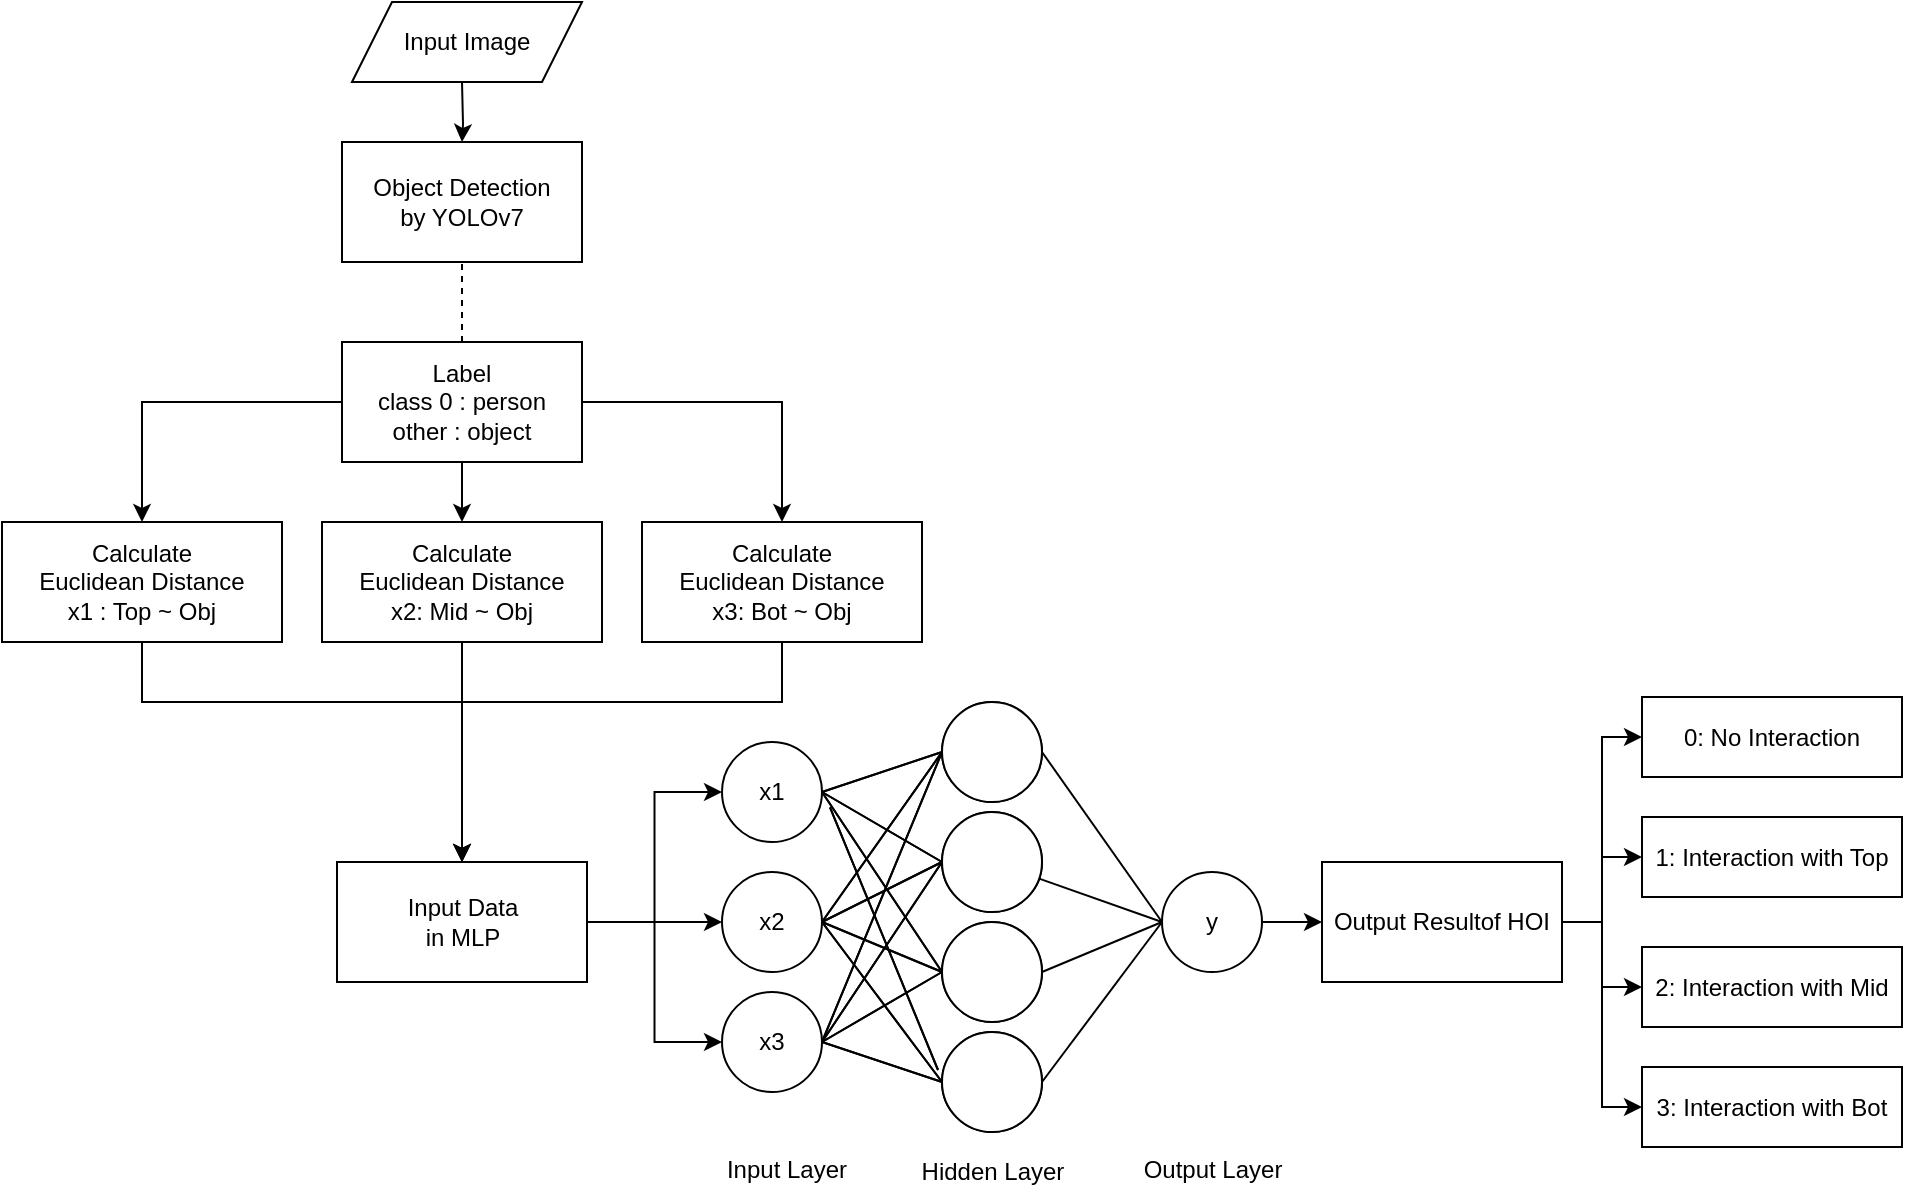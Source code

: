 <mxfile version="20.6.0" type="github">
  <diagram id="C5RBs43oDa-KdzZeNtuy" name="Page-1">
    <mxGraphModel dx="2036" dy="642" grid="1" gridSize="10" guides="1" tooltips="1" connect="1" arrows="1" fold="1" page="1" pageScale="1" pageWidth="827" pageHeight="1169" math="0" shadow="0">
      <root>
        <mxCell id="WIyWlLk6GJQsqaUBKTNV-0" />
        <mxCell id="WIyWlLk6GJQsqaUBKTNV-1" parent="WIyWlLk6GJQsqaUBKTNV-0" />
        <mxCell id="v0t2xXJ6JfGONrn_v03S-1" style="edgeStyle=orthogonalEdgeStyle;rounded=0;orthogonalLoop=1;jettySize=auto;html=1;exitX=0.5;exitY=1;exitDx=0;exitDy=0;" edge="1" parent="WIyWlLk6GJQsqaUBKTNV-1" target="v0t2xXJ6JfGONrn_v03S-0">
          <mxGeometry relative="1" as="geometry">
            <mxPoint x="50" y="70" as="sourcePoint" />
          </mxGeometry>
        </mxCell>
        <mxCell id="v0t2xXJ6JfGONrn_v03S-0" value="Object Detection&lt;br&gt;by YOLOv7" style="rounded=0;whiteSpace=wrap;html=1;" vertex="1" parent="WIyWlLk6GJQsqaUBKTNV-1">
          <mxGeometry x="-10" y="100" width="120" height="60" as="geometry" />
        </mxCell>
        <mxCell id="v0t2xXJ6JfGONrn_v03S-4" value="Input Image" style="shape=parallelogram;perimeter=parallelogramPerimeter;whiteSpace=wrap;html=1;fixedSize=1;" vertex="1" parent="WIyWlLk6GJQsqaUBKTNV-1">
          <mxGeometry x="-5" y="30" width="115" height="40" as="geometry" />
        </mxCell>
        <mxCell id="v0t2xXJ6JfGONrn_v03S-40" style="edgeStyle=orthogonalEdgeStyle;rounded=0;orthogonalLoop=1;jettySize=auto;html=1;exitX=0.5;exitY=1;exitDx=0;exitDy=0;entryX=0.5;entryY=0;entryDx=0;entryDy=0;" edge="1" parent="WIyWlLk6GJQsqaUBKTNV-1" source="v0t2xXJ6JfGONrn_v03S-7" target="v0t2xXJ6JfGONrn_v03S-19">
          <mxGeometry relative="1" as="geometry">
            <Array as="points">
              <mxPoint x="-110" y="380" />
              <mxPoint x="50" y="380" />
            </Array>
          </mxGeometry>
        </mxCell>
        <mxCell id="v0t2xXJ6JfGONrn_v03S-7" value="Calculate &lt;br&gt;Euclidean Distance&lt;br&gt;x1 : Top ~ Obj" style="rounded=0;whiteSpace=wrap;html=1;" vertex="1" parent="WIyWlLk6GJQsqaUBKTNV-1">
          <mxGeometry x="-180" y="290" width="140" height="60" as="geometry" />
        </mxCell>
        <mxCell id="v0t2xXJ6JfGONrn_v03S-16" value="" style="edgeStyle=orthogonalEdgeStyle;rounded=0;orthogonalLoop=1;jettySize=auto;html=1;" edge="1" parent="WIyWlLk6GJQsqaUBKTNV-1" source="v0t2xXJ6JfGONrn_v03S-14" target="v0t2xXJ6JfGONrn_v03S-10">
          <mxGeometry relative="1" as="geometry" />
        </mxCell>
        <mxCell id="v0t2xXJ6JfGONrn_v03S-32" style="edgeStyle=orthogonalEdgeStyle;rounded=0;orthogonalLoop=1;jettySize=auto;html=1;entryX=0.5;entryY=0;entryDx=0;entryDy=0;" edge="1" parent="WIyWlLk6GJQsqaUBKTNV-1" source="v0t2xXJ6JfGONrn_v03S-14" target="v0t2xXJ6JfGONrn_v03S-12">
          <mxGeometry relative="1" as="geometry" />
        </mxCell>
        <mxCell id="v0t2xXJ6JfGONrn_v03S-34" style="edgeStyle=orthogonalEdgeStyle;rounded=0;orthogonalLoop=1;jettySize=auto;html=1;entryX=0.5;entryY=0;entryDx=0;entryDy=0;" edge="1" parent="WIyWlLk6GJQsqaUBKTNV-1" source="v0t2xXJ6JfGONrn_v03S-14" target="v0t2xXJ6JfGONrn_v03S-7">
          <mxGeometry relative="1" as="geometry" />
        </mxCell>
        <mxCell id="v0t2xXJ6JfGONrn_v03S-14" value="Label&lt;br&gt;class 0 : person&lt;br&gt;other : object" style="rounded=0;whiteSpace=wrap;html=1;" vertex="1" parent="WIyWlLk6GJQsqaUBKTNV-1">
          <mxGeometry x="-10" y="200" width="120" height="60" as="geometry" />
        </mxCell>
        <mxCell id="v0t2xXJ6JfGONrn_v03S-65" style="edgeStyle=orthogonalEdgeStyle;rounded=0;orthogonalLoop=1;jettySize=auto;html=1;exitX=1;exitY=0.5;exitDx=0;exitDy=0;entryX=0;entryY=0.5;entryDx=0;entryDy=0;" edge="1" parent="WIyWlLk6GJQsqaUBKTNV-1" source="v0t2xXJ6JfGONrn_v03S-19" target="v0t2xXJ6JfGONrn_v03S-64">
          <mxGeometry relative="1" as="geometry">
            <mxPoint x="180" y="460" as="targetPoint" />
          </mxGeometry>
        </mxCell>
        <mxCell id="v0t2xXJ6JfGONrn_v03S-68" style="edgeStyle=orthogonalEdgeStyle;rounded=0;orthogonalLoop=1;jettySize=auto;html=1;entryX=0;entryY=0.5;entryDx=0;entryDy=0;" edge="1" parent="WIyWlLk6GJQsqaUBKTNV-1" source="v0t2xXJ6JfGONrn_v03S-19" target="v0t2xXJ6JfGONrn_v03S-66">
          <mxGeometry relative="1" as="geometry" />
        </mxCell>
        <mxCell id="v0t2xXJ6JfGONrn_v03S-69" style="edgeStyle=orthogonalEdgeStyle;rounded=0;orthogonalLoop=1;jettySize=auto;html=1;entryX=0;entryY=0.5;entryDx=0;entryDy=0;" edge="1" parent="WIyWlLk6GJQsqaUBKTNV-1" source="v0t2xXJ6JfGONrn_v03S-19" target="v0t2xXJ6JfGONrn_v03S-67">
          <mxGeometry relative="1" as="geometry" />
        </mxCell>
        <mxCell id="v0t2xXJ6JfGONrn_v03S-19" value="Input Data&lt;br&gt;in MLP" style="rounded=0;whiteSpace=wrap;html=1;" vertex="1" parent="WIyWlLk6GJQsqaUBKTNV-1">
          <mxGeometry x="-12.5" y="460" width="125" height="60" as="geometry" />
        </mxCell>
        <mxCell id="v0t2xXJ6JfGONrn_v03S-29" value="" style="endArrow=none;dashed=1;html=1;rounded=0;exitX=0.5;exitY=0;exitDx=0;exitDy=0;entryX=0.5;entryY=1;entryDx=0;entryDy=0;" edge="1" parent="WIyWlLk6GJQsqaUBKTNV-1" source="v0t2xXJ6JfGONrn_v03S-14" target="v0t2xXJ6JfGONrn_v03S-0">
          <mxGeometry width="50" height="50" relative="1" as="geometry">
            <mxPoint x="5" y="210" as="sourcePoint" />
            <mxPoint x="55" y="160" as="targetPoint" />
          </mxGeometry>
        </mxCell>
        <mxCell id="v0t2xXJ6JfGONrn_v03S-38" style="edgeStyle=orthogonalEdgeStyle;rounded=0;orthogonalLoop=1;jettySize=auto;html=1;entryX=0.5;entryY=0;entryDx=0;entryDy=0;" edge="1" parent="WIyWlLk6GJQsqaUBKTNV-1" source="v0t2xXJ6JfGONrn_v03S-10" target="v0t2xXJ6JfGONrn_v03S-19">
          <mxGeometry relative="1" as="geometry" />
        </mxCell>
        <mxCell id="v0t2xXJ6JfGONrn_v03S-10" value="Calculate&lt;br&gt;Euclidean Distance&lt;br&gt;x2: Mid ~ Obj" style="rounded=0;whiteSpace=wrap;html=1;" vertex="1" parent="WIyWlLk6GJQsqaUBKTNV-1">
          <mxGeometry x="-20" y="290" width="140" height="60" as="geometry" />
        </mxCell>
        <mxCell id="v0t2xXJ6JfGONrn_v03S-39" style="edgeStyle=orthogonalEdgeStyle;rounded=0;orthogonalLoop=1;jettySize=auto;html=1;exitX=0.5;exitY=1;exitDx=0;exitDy=0;entryX=0.5;entryY=0;entryDx=0;entryDy=0;" edge="1" parent="WIyWlLk6GJQsqaUBKTNV-1" source="v0t2xXJ6JfGONrn_v03S-12" target="v0t2xXJ6JfGONrn_v03S-19">
          <mxGeometry relative="1" as="geometry">
            <Array as="points">
              <mxPoint x="210" y="380" />
              <mxPoint x="50" y="380" />
            </Array>
          </mxGeometry>
        </mxCell>
        <mxCell id="v0t2xXJ6JfGONrn_v03S-12" value="Calculate&lt;br&gt;Euclidean Distance&lt;br&gt;x3: Bot ~ Obj" style="rounded=0;whiteSpace=wrap;html=1;" vertex="1" parent="WIyWlLk6GJQsqaUBKTNV-1">
          <mxGeometry x="140" y="290" width="140" height="60" as="geometry" />
        </mxCell>
        <mxCell id="v0t2xXJ6JfGONrn_v03S-64" value="x1" style="ellipse;whiteSpace=wrap;html=1;aspect=fixed;" vertex="1" parent="WIyWlLk6GJQsqaUBKTNV-1">
          <mxGeometry x="180" y="400" width="50" height="50" as="geometry" />
        </mxCell>
        <mxCell id="v0t2xXJ6JfGONrn_v03S-66" value="x2" style="ellipse;whiteSpace=wrap;html=1;aspect=fixed;" vertex="1" parent="WIyWlLk6GJQsqaUBKTNV-1">
          <mxGeometry x="180" y="465" width="50" height="50" as="geometry" />
        </mxCell>
        <mxCell id="v0t2xXJ6JfGONrn_v03S-67" value="x3" style="ellipse;whiteSpace=wrap;html=1;aspect=fixed;" vertex="1" parent="WIyWlLk6GJQsqaUBKTNV-1">
          <mxGeometry x="180" y="525" width="50" height="50" as="geometry" />
        </mxCell>
        <mxCell id="v0t2xXJ6JfGONrn_v03S-71" value="" style="ellipse;whiteSpace=wrap;html=1;aspect=fixed;" vertex="1" parent="WIyWlLk6GJQsqaUBKTNV-1">
          <mxGeometry x="290" y="380" width="50" height="50" as="geometry" />
        </mxCell>
        <mxCell id="v0t2xXJ6JfGONrn_v03S-72" value="" style="ellipse;whiteSpace=wrap;html=1;aspect=fixed;" vertex="1" parent="WIyWlLk6GJQsqaUBKTNV-1">
          <mxGeometry x="290" y="435" width="50" height="50" as="geometry" />
        </mxCell>
        <mxCell id="v0t2xXJ6JfGONrn_v03S-73" value="" style="ellipse;whiteSpace=wrap;html=1;aspect=fixed;" vertex="1" parent="WIyWlLk6GJQsqaUBKTNV-1">
          <mxGeometry x="290" y="545" width="50" height="50" as="geometry" />
        </mxCell>
        <mxCell id="v0t2xXJ6JfGONrn_v03S-74" value="" style="ellipse;whiteSpace=wrap;html=1;aspect=fixed;" vertex="1" parent="WIyWlLk6GJQsqaUBKTNV-1">
          <mxGeometry x="290" y="490" width="50" height="50" as="geometry" />
        </mxCell>
        <mxCell id="v0t2xXJ6JfGONrn_v03S-75" value="" style="endArrow=none;html=1;rounded=0;exitX=1;exitY=0.5;exitDx=0;exitDy=0;entryX=0;entryY=0.5;entryDx=0;entryDy=0;" edge="1" parent="WIyWlLk6GJQsqaUBKTNV-1" source="v0t2xXJ6JfGONrn_v03S-64" target="v0t2xXJ6JfGONrn_v03S-71">
          <mxGeometry width="50" height="50" relative="1" as="geometry">
            <mxPoint x="310" y="430" as="sourcePoint" />
            <mxPoint x="360" y="380" as="targetPoint" />
          </mxGeometry>
        </mxCell>
        <mxCell id="v0t2xXJ6JfGONrn_v03S-79" value="" style="endArrow=none;html=1;rounded=0;entryX=0;entryY=0.5;entryDx=0;entryDy=0;exitX=1;exitY=0.5;exitDx=0;exitDy=0;" edge="1" parent="WIyWlLk6GJQsqaUBKTNV-1" source="v0t2xXJ6JfGONrn_v03S-64" target="v0t2xXJ6JfGONrn_v03S-72">
          <mxGeometry width="50" height="50" relative="1" as="geometry">
            <mxPoint x="220" y="480" as="sourcePoint" />
            <mxPoint x="270" y="430" as="targetPoint" />
          </mxGeometry>
        </mxCell>
        <mxCell id="v0t2xXJ6JfGONrn_v03S-80" value="" style="endArrow=none;html=1;rounded=0;exitX=1;exitY=0.5;exitDx=0;exitDy=0;entryX=0;entryY=0.5;entryDx=0;entryDy=0;" edge="1" parent="WIyWlLk6GJQsqaUBKTNV-1" source="v0t2xXJ6JfGONrn_v03S-64" target="v0t2xXJ6JfGONrn_v03S-74">
          <mxGeometry width="50" height="50" relative="1" as="geometry">
            <mxPoint x="250" y="540" as="sourcePoint" />
            <mxPoint x="300" y="490" as="targetPoint" />
          </mxGeometry>
        </mxCell>
        <mxCell id="v0t2xXJ6JfGONrn_v03S-81" value="" style="endArrow=none;html=1;rounded=0;exitX=1.08;exitY=0.653;exitDx=0;exitDy=0;exitPerimeter=0;entryX=-0.04;entryY=0.38;entryDx=0;entryDy=0;entryPerimeter=0;" edge="1" parent="WIyWlLk6GJQsqaUBKTNV-1" source="v0t2xXJ6JfGONrn_v03S-64" target="v0t2xXJ6JfGONrn_v03S-73">
          <mxGeometry width="50" height="50" relative="1" as="geometry">
            <mxPoint x="230" y="560" as="sourcePoint" />
            <mxPoint x="280" y="510" as="targetPoint" />
          </mxGeometry>
        </mxCell>
        <mxCell id="v0t2xXJ6JfGONrn_v03S-82" value="" style="endArrow=none;html=1;rounded=0;exitX=1;exitY=0.5;exitDx=0;exitDy=0;entryX=0;entryY=0.5;entryDx=0;entryDy=0;" edge="1" parent="WIyWlLk6GJQsqaUBKTNV-1" source="v0t2xXJ6JfGONrn_v03S-66" target="v0t2xXJ6JfGONrn_v03S-71">
          <mxGeometry width="50" height="50" relative="1" as="geometry">
            <mxPoint x="240" y="520" as="sourcePoint" />
            <mxPoint x="290" y="470" as="targetPoint" />
          </mxGeometry>
        </mxCell>
        <mxCell id="v0t2xXJ6JfGONrn_v03S-83" value="" style="endArrow=none;html=1;rounded=0;exitX=1;exitY=0.5;exitDx=0;exitDy=0;" edge="1" parent="WIyWlLk6GJQsqaUBKTNV-1" source="v0t2xXJ6JfGONrn_v03S-66">
          <mxGeometry width="50" height="50" relative="1" as="geometry">
            <mxPoint x="270" y="510" as="sourcePoint" />
            <mxPoint x="290" y="460" as="targetPoint" />
          </mxGeometry>
        </mxCell>
        <mxCell id="v0t2xXJ6JfGONrn_v03S-84" value="" style="endArrow=none;html=1;rounded=0;exitX=1;exitY=0.5;exitDx=0;exitDy=0;entryX=0;entryY=0.5;entryDx=0;entryDy=0;" edge="1" parent="WIyWlLk6GJQsqaUBKTNV-1" source="v0t2xXJ6JfGONrn_v03S-66" target="v0t2xXJ6JfGONrn_v03S-74">
          <mxGeometry width="50" height="50" relative="1" as="geometry">
            <mxPoint x="260" y="550" as="sourcePoint" />
            <mxPoint x="310" y="500" as="targetPoint" />
          </mxGeometry>
        </mxCell>
        <mxCell id="v0t2xXJ6JfGONrn_v03S-85" value="" style="endArrow=none;html=1;rounded=0;entryX=0;entryY=0.5;entryDx=0;entryDy=0;" edge="1" parent="WIyWlLk6GJQsqaUBKTNV-1" target="v0t2xXJ6JfGONrn_v03S-73">
          <mxGeometry width="50" height="50" relative="1" as="geometry">
            <mxPoint x="230" y="490" as="sourcePoint" />
            <mxPoint x="290" y="520" as="targetPoint" />
          </mxGeometry>
        </mxCell>
        <mxCell id="v0t2xXJ6JfGONrn_v03S-86" value="" style="endArrow=none;html=1;rounded=0;exitX=1;exitY=0.5;exitDx=0;exitDy=0;" edge="1" parent="WIyWlLk6GJQsqaUBKTNV-1" source="v0t2xXJ6JfGONrn_v03S-67">
          <mxGeometry width="50" height="50" relative="1" as="geometry">
            <mxPoint x="260" y="510" as="sourcePoint" />
            <mxPoint x="290" y="405" as="targetPoint" />
          </mxGeometry>
        </mxCell>
        <mxCell id="v0t2xXJ6JfGONrn_v03S-87" value="" style="endArrow=none;html=1;rounded=0;exitX=1;exitY=0.5;exitDx=0;exitDy=0;entryX=0;entryY=0.5;entryDx=0;entryDy=0;" edge="1" parent="WIyWlLk6GJQsqaUBKTNV-1" source="v0t2xXJ6JfGONrn_v03S-67" target="v0t2xXJ6JfGONrn_v03S-72">
          <mxGeometry width="50" height="50" relative="1" as="geometry">
            <mxPoint x="250" y="590" as="sourcePoint" />
            <mxPoint x="300" y="540" as="targetPoint" />
          </mxGeometry>
        </mxCell>
        <mxCell id="v0t2xXJ6JfGONrn_v03S-88" value="" style="endArrow=none;html=1;rounded=0;exitX=1;exitY=0.5;exitDx=0;exitDy=0;entryX=0;entryY=0.5;entryDx=0;entryDy=0;" edge="1" parent="WIyWlLk6GJQsqaUBKTNV-1" source="v0t2xXJ6JfGONrn_v03S-67" target="v0t2xXJ6JfGONrn_v03S-74">
          <mxGeometry width="50" height="50" relative="1" as="geometry">
            <mxPoint x="260" y="590" as="sourcePoint" />
            <mxPoint x="310" y="540" as="targetPoint" />
          </mxGeometry>
        </mxCell>
        <mxCell id="v0t2xXJ6JfGONrn_v03S-89" value="" style="endArrow=none;html=1;rounded=0;exitX=1;exitY=0.5;exitDx=0;exitDy=0;" edge="1" parent="WIyWlLk6GJQsqaUBKTNV-1" source="v0t2xXJ6JfGONrn_v03S-67">
          <mxGeometry width="50" height="50" relative="1" as="geometry">
            <mxPoint x="250" y="590" as="sourcePoint" />
            <mxPoint x="290" y="570" as="targetPoint" />
          </mxGeometry>
        </mxCell>
        <mxCell id="v0t2xXJ6JfGONrn_v03S-90" value="Hidden Layer" style="text;html=1;strokeColor=none;fillColor=none;align=center;verticalAlign=middle;whiteSpace=wrap;rounded=0;" vertex="1" parent="WIyWlLk6GJQsqaUBKTNV-1">
          <mxGeometry x="272.5" y="600" width="85" height="30" as="geometry" />
        </mxCell>
        <mxCell id="v0t2xXJ6JfGONrn_v03S-91" value="Input&amp;nbsp;Layer" style="text;html=1;strokeColor=none;fillColor=none;align=center;verticalAlign=middle;whiteSpace=wrap;rounded=0;" vertex="1" parent="WIyWlLk6GJQsqaUBKTNV-1">
          <mxGeometry x="170" y="599" width="85" height="30" as="geometry" />
        </mxCell>
        <mxCell id="v0t2xXJ6JfGONrn_v03S-92" value="" style="ellipse;whiteSpace=wrap;html=1;aspect=fixed;" vertex="1" parent="WIyWlLk6GJQsqaUBKTNV-1">
          <mxGeometry x="290" y="380" width="50" height="50" as="geometry" />
        </mxCell>
        <mxCell id="v0t2xXJ6JfGONrn_v03S-93" value="" style="ellipse;whiteSpace=wrap;html=1;aspect=fixed;" vertex="1" parent="WIyWlLk6GJQsqaUBKTNV-1">
          <mxGeometry x="290" y="435" width="50" height="50" as="geometry" />
        </mxCell>
        <mxCell id="v0t2xXJ6JfGONrn_v03S-94" value="" style="ellipse;whiteSpace=wrap;html=1;aspect=fixed;" vertex="1" parent="WIyWlLk6GJQsqaUBKTNV-1">
          <mxGeometry x="290" y="545" width="50" height="50" as="geometry" />
        </mxCell>
        <mxCell id="v0t2xXJ6JfGONrn_v03S-95" value="" style="ellipse;whiteSpace=wrap;html=1;aspect=fixed;" vertex="1" parent="WIyWlLk6GJQsqaUBKTNV-1">
          <mxGeometry x="290" y="490" width="50" height="50" as="geometry" />
        </mxCell>
        <mxCell id="v0t2xXJ6JfGONrn_v03S-96" value="" style="endArrow=none;html=1;rounded=0;exitX=1;exitY=0.5;exitDx=0;exitDy=0;entryX=0;entryY=0.5;entryDx=0;entryDy=0;" edge="1" target="v0t2xXJ6JfGONrn_v03S-92" parent="WIyWlLk6GJQsqaUBKTNV-1">
          <mxGeometry width="50" height="50" relative="1" as="geometry">
            <mxPoint x="230" y="425" as="sourcePoint" />
            <mxPoint x="360" y="380" as="targetPoint" />
          </mxGeometry>
        </mxCell>
        <mxCell id="v0t2xXJ6JfGONrn_v03S-97" value="" style="endArrow=none;html=1;rounded=0;entryX=0;entryY=0.5;entryDx=0;entryDy=0;exitX=1;exitY=0.5;exitDx=0;exitDy=0;" edge="1" target="v0t2xXJ6JfGONrn_v03S-93" parent="WIyWlLk6GJQsqaUBKTNV-1">
          <mxGeometry width="50" height="50" relative="1" as="geometry">
            <mxPoint x="230" y="425" as="sourcePoint" />
            <mxPoint x="270" y="430" as="targetPoint" />
          </mxGeometry>
        </mxCell>
        <mxCell id="v0t2xXJ6JfGONrn_v03S-98" value="" style="endArrow=none;html=1;rounded=0;exitX=1;exitY=0.5;exitDx=0;exitDy=0;entryX=0;entryY=0.5;entryDx=0;entryDy=0;" edge="1" target="v0t2xXJ6JfGONrn_v03S-95" parent="WIyWlLk6GJQsqaUBKTNV-1">
          <mxGeometry width="50" height="50" relative="1" as="geometry">
            <mxPoint x="230" y="425" as="sourcePoint" />
            <mxPoint x="300" y="490" as="targetPoint" />
          </mxGeometry>
        </mxCell>
        <mxCell id="v0t2xXJ6JfGONrn_v03S-99" value="" style="endArrow=none;html=1;rounded=0;exitX=1.08;exitY=0.653;exitDx=0;exitDy=0;exitPerimeter=0;entryX=-0.04;entryY=0.38;entryDx=0;entryDy=0;entryPerimeter=0;" edge="1" target="v0t2xXJ6JfGONrn_v03S-94" parent="WIyWlLk6GJQsqaUBKTNV-1">
          <mxGeometry width="50" height="50" relative="1" as="geometry">
            <mxPoint x="234" y="432.65" as="sourcePoint" />
            <mxPoint x="280" y="510" as="targetPoint" />
          </mxGeometry>
        </mxCell>
        <mxCell id="v0t2xXJ6JfGONrn_v03S-100" value="" style="endArrow=none;html=1;rounded=0;exitX=1;exitY=0.5;exitDx=0;exitDy=0;entryX=0;entryY=0.5;entryDx=0;entryDy=0;" edge="1" target="v0t2xXJ6JfGONrn_v03S-92" parent="WIyWlLk6GJQsqaUBKTNV-1">
          <mxGeometry width="50" height="50" relative="1" as="geometry">
            <mxPoint x="230" y="490" as="sourcePoint" />
            <mxPoint x="290" y="470" as="targetPoint" />
          </mxGeometry>
        </mxCell>
        <mxCell id="v0t2xXJ6JfGONrn_v03S-101" value="" style="endArrow=none;html=1;rounded=0;exitX=1;exitY=0.5;exitDx=0;exitDy=0;" edge="1" parent="WIyWlLk6GJQsqaUBKTNV-1">
          <mxGeometry width="50" height="50" relative="1" as="geometry">
            <mxPoint x="230" y="490" as="sourcePoint" />
            <mxPoint x="290" y="460" as="targetPoint" />
          </mxGeometry>
        </mxCell>
        <mxCell id="v0t2xXJ6JfGONrn_v03S-102" value="" style="endArrow=none;html=1;rounded=0;exitX=1;exitY=0.5;exitDx=0;exitDy=0;entryX=0;entryY=0.5;entryDx=0;entryDy=0;" edge="1" target="v0t2xXJ6JfGONrn_v03S-95" parent="WIyWlLk6GJQsqaUBKTNV-1">
          <mxGeometry width="50" height="50" relative="1" as="geometry">
            <mxPoint x="230" y="490" as="sourcePoint" />
            <mxPoint x="310" y="500" as="targetPoint" />
          </mxGeometry>
        </mxCell>
        <mxCell id="v0t2xXJ6JfGONrn_v03S-103" value="" style="endArrow=none;html=1;rounded=0;entryX=0;entryY=0.5;entryDx=0;entryDy=0;" edge="1" target="v0t2xXJ6JfGONrn_v03S-94" parent="WIyWlLk6GJQsqaUBKTNV-1">
          <mxGeometry width="50" height="50" relative="1" as="geometry">
            <mxPoint x="230" y="490" as="sourcePoint" />
            <mxPoint x="290" y="520" as="targetPoint" />
          </mxGeometry>
        </mxCell>
        <mxCell id="v0t2xXJ6JfGONrn_v03S-104" value="" style="endArrow=none;html=1;rounded=0;exitX=1;exitY=0.5;exitDx=0;exitDy=0;" edge="1" parent="WIyWlLk6GJQsqaUBKTNV-1">
          <mxGeometry width="50" height="50" relative="1" as="geometry">
            <mxPoint x="230" y="550" as="sourcePoint" />
            <mxPoint x="290" y="405" as="targetPoint" />
          </mxGeometry>
        </mxCell>
        <mxCell id="v0t2xXJ6JfGONrn_v03S-105" value="" style="endArrow=none;html=1;rounded=0;exitX=1;exitY=0.5;exitDx=0;exitDy=0;entryX=0;entryY=0.5;entryDx=0;entryDy=0;" edge="1" target="v0t2xXJ6JfGONrn_v03S-93" parent="WIyWlLk6GJQsqaUBKTNV-1">
          <mxGeometry width="50" height="50" relative="1" as="geometry">
            <mxPoint x="230" y="550" as="sourcePoint" />
            <mxPoint x="300" y="540" as="targetPoint" />
          </mxGeometry>
        </mxCell>
        <mxCell id="v0t2xXJ6JfGONrn_v03S-106" value="" style="endArrow=none;html=1;rounded=0;exitX=1;exitY=0.5;exitDx=0;exitDy=0;entryX=0;entryY=0.5;entryDx=0;entryDy=0;" edge="1" target="v0t2xXJ6JfGONrn_v03S-95" parent="WIyWlLk6GJQsqaUBKTNV-1">
          <mxGeometry width="50" height="50" relative="1" as="geometry">
            <mxPoint x="230" y="550" as="sourcePoint" />
            <mxPoint x="310" y="540" as="targetPoint" />
          </mxGeometry>
        </mxCell>
        <mxCell id="v0t2xXJ6JfGONrn_v03S-107" value="" style="endArrow=none;html=1;rounded=0;exitX=1;exitY=0.5;exitDx=0;exitDy=0;" edge="1" parent="WIyWlLk6GJQsqaUBKTNV-1">
          <mxGeometry width="50" height="50" relative="1" as="geometry">
            <mxPoint x="230" y="550" as="sourcePoint" />
            <mxPoint x="290" y="570" as="targetPoint" />
          </mxGeometry>
        </mxCell>
        <mxCell id="v0t2xXJ6JfGONrn_v03S-116" style="edgeStyle=orthogonalEdgeStyle;rounded=0;orthogonalLoop=1;jettySize=auto;html=1;exitX=1;exitY=0.5;exitDx=0;exitDy=0;entryX=0;entryY=0.5;entryDx=0;entryDy=0;" edge="1" parent="WIyWlLk6GJQsqaUBKTNV-1" source="v0t2xXJ6JfGONrn_v03S-109">
          <mxGeometry relative="1" as="geometry">
            <mxPoint x="480" y="490" as="targetPoint" />
          </mxGeometry>
        </mxCell>
        <mxCell id="v0t2xXJ6JfGONrn_v03S-109" value="y" style="ellipse;whiteSpace=wrap;html=1;aspect=fixed;" vertex="1" parent="WIyWlLk6GJQsqaUBKTNV-1">
          <mxGeometry x="400" y="465" width="50" height="50" as="geometry" />
        </mxCell>
        <mxCell id="v0t2xXJ6JfGONrn_v03S-110" value="" style="endArrow=none;html=1;rounded=0;exitX=1;exitY=0.5;exitDx=0;exitDy=0;entryX=0;entryY=0.5;entryDx=0;entryDy=0;" edge="1" parent="WIyWlLk6GJQsqaUBKTNV-1" source="v0t2xXJ6JfGONrn_v03S-92" target="v0t2xXJ6JfGONrn_v03S-109">
          <mxGeometry width="50" height="50" relative="1" as="geometry">
            <mxPoint x="360" y="500" as="sourcePoint" />
            <mxPoint x="410" y="450" as="targetPoint" />
          </mxGeometry>
        </mxCell>
        <mxCell id="v0t2xXJ6JfGONrn_v03S-112" value="" style="endArrow=none;html=1;rounded=0;entryX=0;entryY=0.5;entryDx=0;entryDy=0;" edge="1" parent="WIyWlLk6GJQsqaUBKTNV-1" source="v0t2xXJ6JfGONrn_v03S-93" target="v0t2xXJ6JfGONrn_v03S-109">
          <mxGeometry width="50" height="50" relative="1" as="geometry">
            <mxPoint x="340" y="510" as="sourcePoint" />
            <mxPoint x="410.711" y="460" as="targetPoint" />
          </mxGeometry>
        </mxCell>
        <mxCell id="v0t2xXJ6JfGONrn_v03S-113" value="" style="endArrow=none;html=1;rounded=0;exitX=1;exitY=0.5;exitDx=0;exitDy=0;" edge="1" parent="WIyWlLk6GJQsqaUBKTNV-1" source="v0t2xXJ6JfGONrn_v03S-95">
          <mxGeometry width="50" height="50" relative="1" as="geometry">
            <mxPoint x="330" y="550" as="sourcePoint" />
            <mxPoint x="400" y="490" as="targetPoint" />
          </mxGeometry>
        </mxCell>
        <mxCell id="v0t2xXJ6JfGONrn_v03S-114" value="" style="endArrow=none;html=1;rounded=0;exitX=1;exitY=0.5;exitDx=0;exitDy=0;entryX=0;entryY=0.5;entryDx=0;entryDy=0;" edge="1" parent="WIyWlLk6GJQsqaUBKTNV-1" source="v0t2xXJ6JfGONrn_v03S-94" target="v0t2xXJ6JfGONrn_v03S-109">
          <mxGeometry width="50" height="50" relative="1" as="geometry">
            <mxPoint x="370" y="580" as="sourcePoint" />
            <mxPoint x="420" y="530" as="targetPoint" />
          </mxGeometry>
        </mxCell>
        <mxCell id="v0t2xXJ6JfGONrn_v03S-115" value="Output Layer" style="text;html=1;strokeColor=none;fillColor=none;align=center;verticalAlign=middle;whiteSpace=wrap;rounded=0;" vertex="1" parent="WIyWlLk6GJQsqaUBKTNV-1">
          <mxGeometry x="382.5" y="599" width="85" height="30" as="geometry" />
        </mxCell>
        <mxCell id="v0t2xXJ6JfGONrn_v03S-124" style="edgeStyle=orthogonalEdgeStyle;rounded=0;orthogonalLoop=1;jettySize=auto;html=1;exitX=1;exitY=0.5;exitDx=0;exitDy=0;entryX=0;entryY=0.5;entryDx=0;entryDy=0;" edge="1" parent="WIyWlLk6GJQsqaUBKTNV-1" source="v0t2xXJ6JfGONrn_v03S-117" target="v0t2xXJ6JfGONrn_v03S-122">
          <mxGeometry relative="1" as="geometry" />
        </mxCell>
        <mxCell id="v0t2xXJ6JfGONrn_v03S-125" style="edgeStyle=orthogonalEdgeStyle;rounded=0;orthogonalLoop=1;jettySize=auto;html=1;exitX=1;exitY=0.5;exitDx=0;exitDy=0;entryX=0;entryY=0.5;entryDx=0;entryDy=0;" edge="1" parent="WIyWlLk6GJQsqaUBKTNV-1" source="v0t2xXJ6JfGONrn_v03S-117" target="v0t2xXJ6JfGONrn_v03S-118">
          <mxGeometry relative="1" as="geometry" />
        </mxCell>
        <mxCell id="v0t2xXJ6JfGONrn_v03S-126" style="edgeStyle=orthogonalEdgeStyle;rounded=0;orthogonalLoop=1;jettySize=auto;html=1;exitX=1;exitY=0.5;exitDx=0;exitDy=0;entryX=0;entryY=0.5;entryDx=0;entryDy=0;" edge="1" parent="WIyWlLk6GJQsqaUBKTNV-1" source="v0t2xXJ6JfGONrn_v03S-117" target="v0t2xXJ6JfGONrn_v03S-121">
          <mxGeometry relative="1" as="geometry" />
        </mxCell>
        <mxCell id="v0t2xXJ6JfGONrn_v03S-127" style="edgeStyle=orthogonalEdgeStyle;rounded=0;orthogonalLoop=1;jettySize=auto;html=1;exitX=1;exitY=0.5;exitDx=0;exitDy=0;entryX=0;entryY=0.5;entryDx=0;entryDy=0;" edge="1" parent="WIyWlLk6GJQsqaUBKTNV-1" source="v0t2xXJ6JfGONrn_v03S-117" target="v0t2xXJ6JfGONrn_v03S-120">
          <mxGeometry relative="1" as="geometry" />
        </mxCell>
        <mxCell id="v0t2xXJ6JfGONrn_v03S-117" value="Output Resultof HOI" style="rounded=0;whiteSpace=wrap;html=1;" vertex="1" parent="WIyWlLk6GJQsqaUBKTNV-1">
          <mxGeometry x="480" y="460" width="120" height="60" as="geometry" />
        </mxCell>
        <mxCell id="v0t2xXJ6JfGONrn_v03S-118" value="2: Interaction with Mid" style="rounded=0;whiteSpace=wrap;html=1;" vertex="1" parent="WIyWlLk6GJQsqaUBKTNV-1">
          <mxGeometry x="640" y="502.5" width="130" height="40" as="geometry" />
        </mxCell>
        <mxCell id="v0t2xXJ6JfGONrn_v03S-120" value="0: No Interaction" style="rounded=0;whiteSpace=wrap;html=1;" vertex="1" parent="WIyWlLk6GJQsqaUBKTNV-1">
          <mxGeometry x="640" y="377.5" width="130" height="40" as="geometry" />
        </mxCell>
        <mxCell id="v0t2xXJ6JfGONrn_v03S-121" value="1: Interaction with Top" style="rounded=0;whiteSpace=wrap;html=1;" vertex="1" parent="WIyWlLk6GJQsqaUBKTNV-1">
          <mxGeometry x="640" y="437.5" width="130" height="40" as="geometry" />
        </mxCell>
        <mxCell id="v0t2xXJ6JfGONrn_v03S-122" value="3: Interaction with Bot" style="rounded=0;whiteSpace=wrap;html=1;" vertex="1" parent="WIyWlLk6GJQsqaUBKTNV-1">
          <mxGeometry x="640" y="562.5" width="130" height="40" as="geometry" />
        </mxCell>
      </root>
    </mxGraphModel>
  </diagram>
</mxfile>
